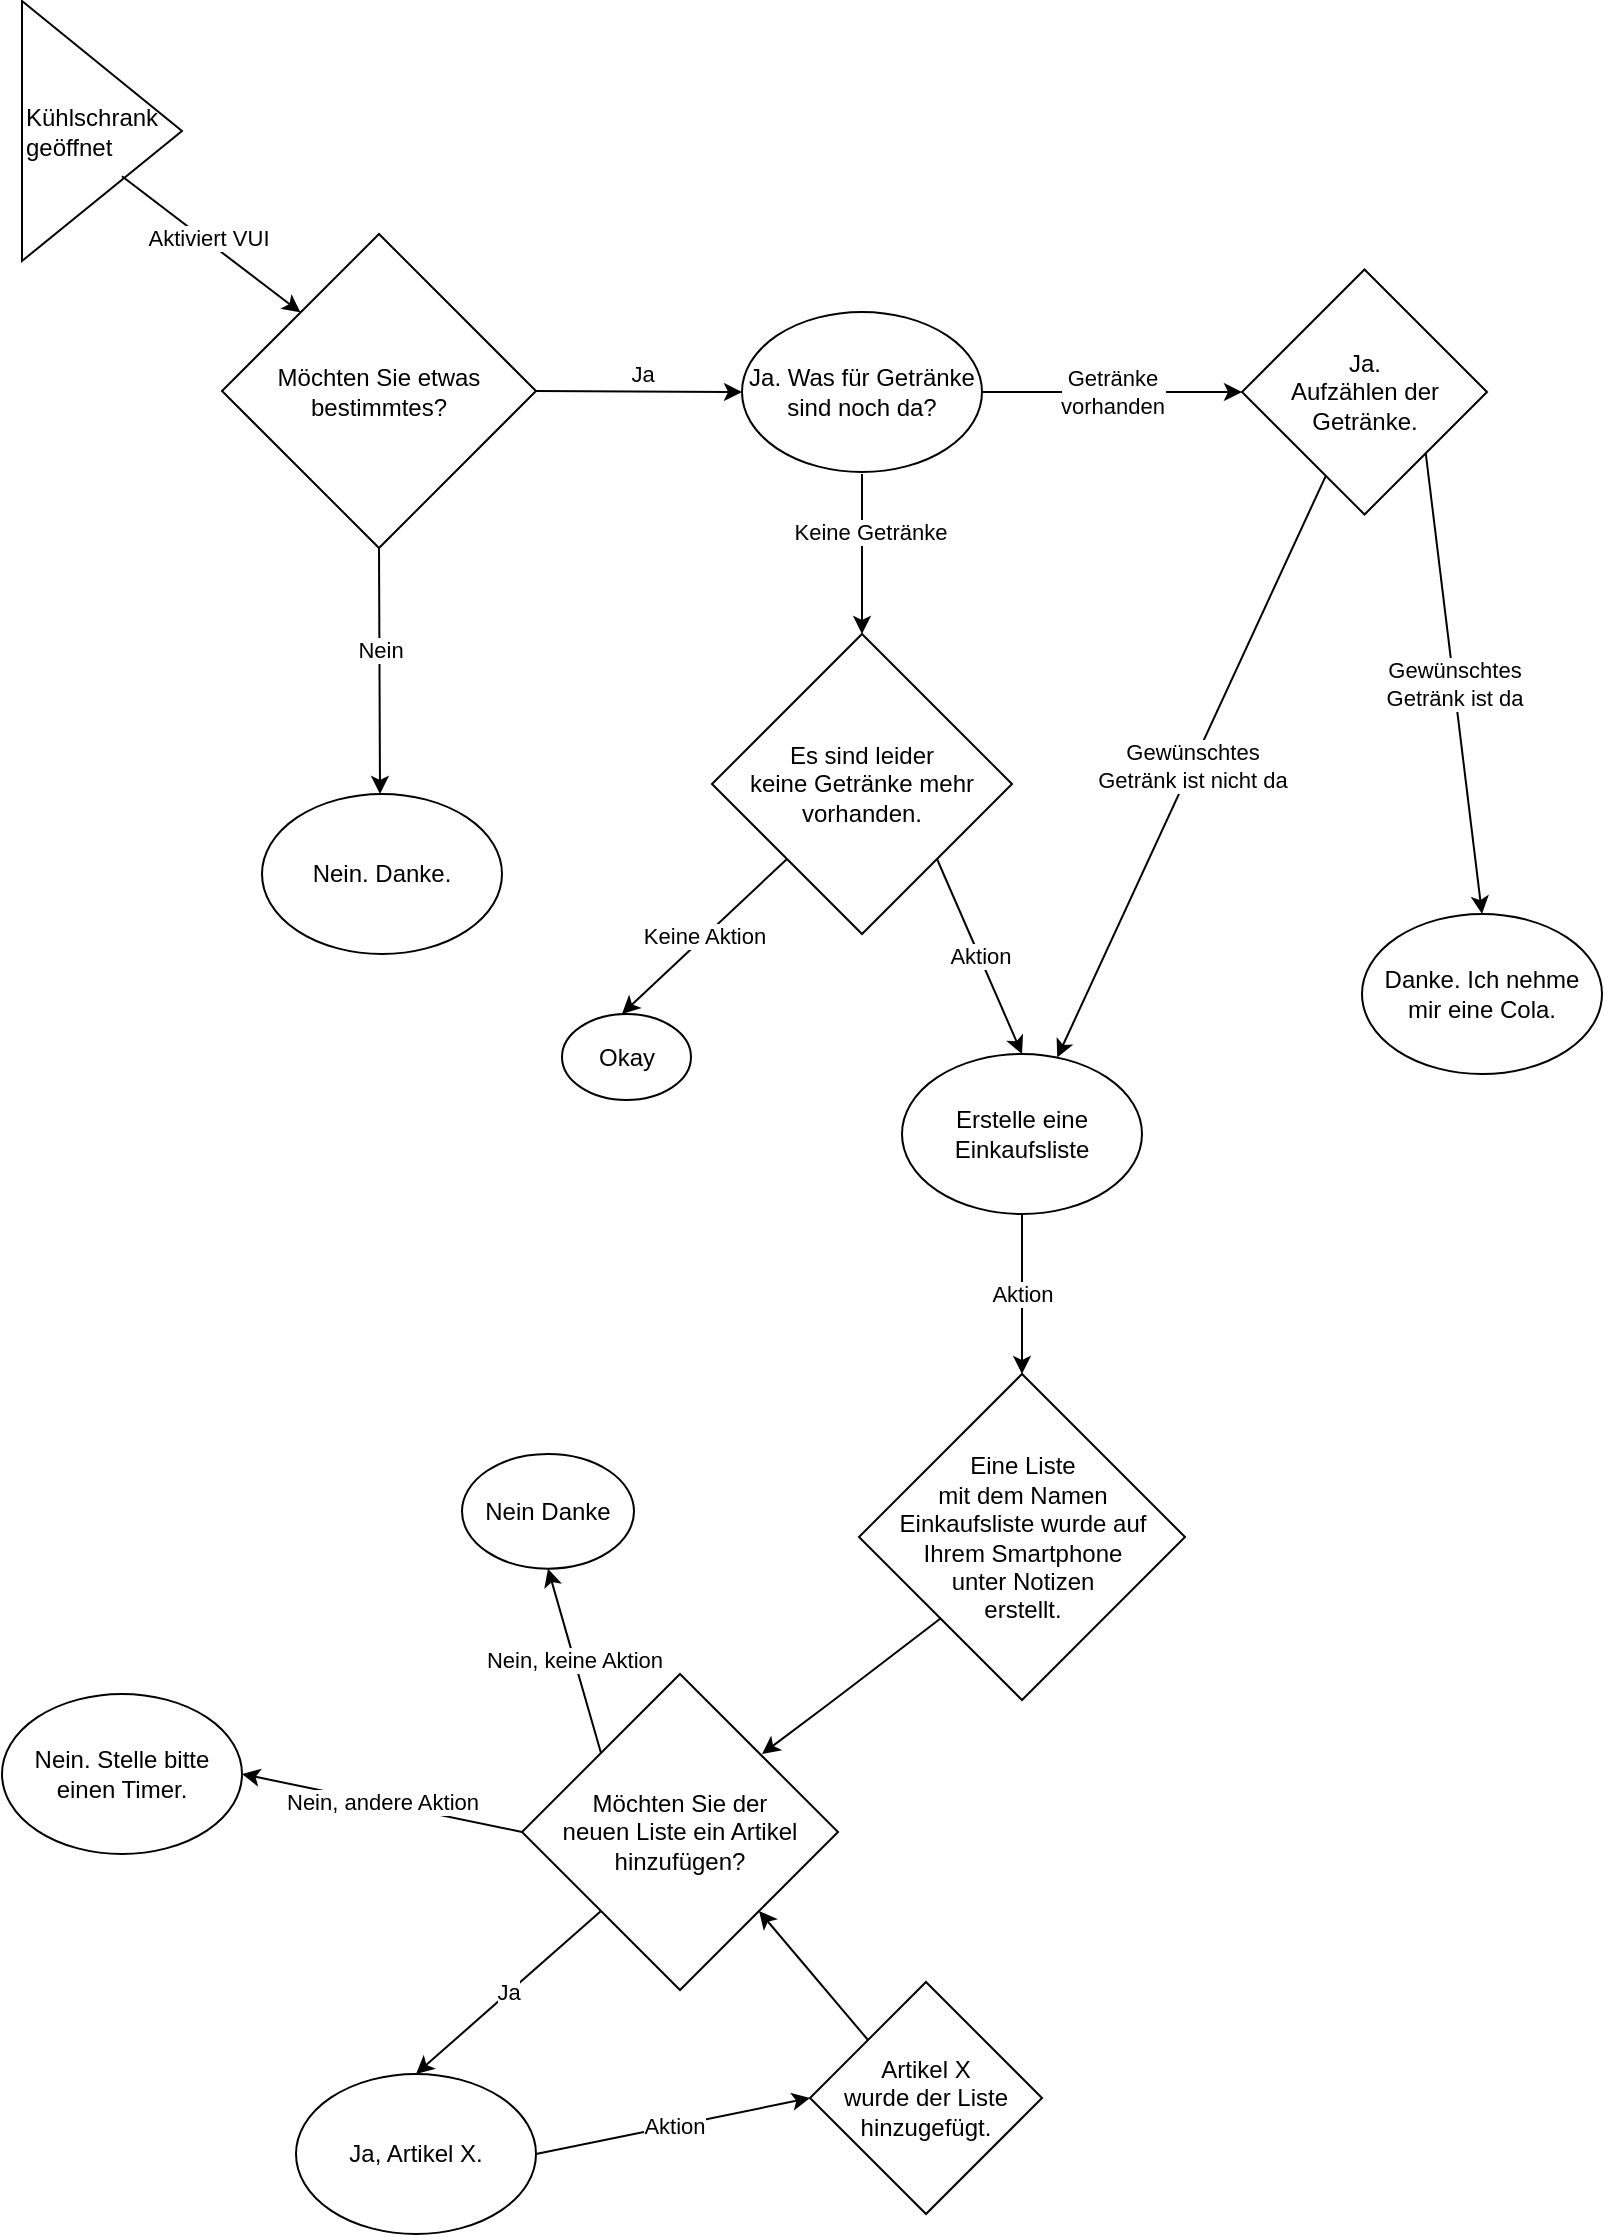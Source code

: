 <mxfile version="13.9.5" type="github">
  <diagram id="C5RBs43oDa-KdzZeNtuy" name="Page-1">
    <mxGraphModel dx="1185" dy="643" grid="1" gridSize="10" guides="1" tooltips="1" connect="1" arrows="1" fold="1" page="1" pageScale="1" pageWidth="827" pageHeight="1169" math="0" shadow="0">
      <root>
        <mxCell id="WIyWlLk6GJQsqaUBKTNV-0" />
        <mxCell id="WIyWlLk6GJQsqaUBKTNV-1" parent="WIyWlLk6GJQsqaUBKTNV-0" />
        <mxCell id="lip0nGF9otXNr4IN3pbt-0" value="Kühlschrank geöffnet" style="triangle;whiteSpace=wrap;html=1;align=left;" vertex="1" parent="WIyWlLk6GJQsqaUBKTNV-1">
          <mxGeometry x="20" y="33.5" width="80" height="130" as="geometry" />
        </mxCell>
        <mxCell id="lip0nGF9otXNr4IN3pbt-1" value="Aktiviert VUI" style="endArrow=classic;html=1;exitX=0.625;exitY=0.674;exitDx=0;exitDy=0;entryX=0;entryY=0;entryDx=0;entryDy=0;exitPerimeter=0;" edge="1" parent="WIyWlLk6GJQsqaUBKTNV-1" source="lip0nGF9otXNr4IN3pbt-0" target="lip0nGF9otXNr4IN3pbt-2">
          <mxGeometry x="-0.056" y="2" width="50" height="50" relative="1" as="geometry">
            <mxPoint x="370" y="53.5" as="sourcePoint" />
            <mxPoint x="170" y="98.5" as="targetPoint" />
            <mxPoint as="offset" />
          </mxGeometry>
        </mxCell>
        <mxCell id="lip0nGF9otXNr4IN3pbt-2" value="Möchten Sie etwas bestimmtes?" style="rhombus;whiteSpace=wrap;html=1;align=center;" vertex="1" parent="WIyWlLk6GJQsqaUBKTNV-1">
          <mxGeometry x="120" y="150" width="157" height="157" as="geometry" />
        </mxCell>
        <mxCell id="lip0nGF9otXNr4IN3pbt-4" value="" style="endArrow=classic;html=1;exitX=0.5;exitY=1;exitDx=0;exitDy=0;" edge="1" parent="WIyWlLk6GJQsqaUBKTNV-1" source="lip0nGF9otXNr4IN3pbt-2">
          <mxGeometry width="50" height="50" relative="1" as="geometry">
            <mxPoint x="350" y="410" as="sourcePoint" />
            <mxPoint x="199" y="430" as="targetPoint" />
          </mxGeometry>
        </mxCell>
        <mxCell id="lip0nGF9otXNr4IN3pbt-5" value="Nein" style="edgeLabel;html=1;align=center;verticalAlign=middle;resizable=0;points=[];" vertex="1" connectable="0" parent="lip0nGF9otXNr4IN3pbt-4">
          <mxGeometry x="-0.171" y="1" relative="1" as="geometry">
            <mxPoint x="-1.21" as="offset" />
          </mxGeometry>
        </mxCell>
        <mxCell id="lip0nGF9otXNr4IN3pbt-6" value="Nein. Danke." style="ellipse;whiteSpace=wrap;html=1;align=center;" vertex="1" parent="WIyWlLk6GJQsqaUBKTNV-1">
          <mxGeometry x="140" y="430" width="120" height="80" as="geometry" />
        </mxCell>
        <mxCell id="lip0nGF9otXNr4IN3pbt-7" value="Ja" style="endArrow=classic;html=1;exitX=1;exitY=0.5;exitDx=0;exitDy=0;" edge="1" parent="WIyWlLk6GJQsqaUBKTNV-1" source="lip0nGF9otXNr4IN3pbt-2">
          <mxGeometry x="0.028" y="9" width="50" height="50" relative="1" as="geometry">
            <mxPoint x="350" y="410" as="sourcePoint" />
            <mxPoint x="380" y="229" as="targetPoint" />
            <mxPoint as="offset" />
          </mxGeometry>
        </mxCell>
        <mxCell id="lip0nGF9otXNr4IN3pbt-8" value="Ja. Was für Getränke sind noch da?" style="ellipse;whiteSpace=wrap;html=1;align=center;" vertex="1" parent="WIyWlLk6GJQsqaUBKTNV-1">
          <mxGeometry x="380" y="189" width="120" height="80" as="geometry" />
        </mxCell>
        <mxCell id="lip0nGF9otXNr4IN3pbt-9" value="" style="endArrow=classic;html=1;" edge="1" parent="WIyWlLk6GJQsqaUBKTNV-1">
          <mxGeometry width="50" height="50" relative="1" as="geometry">
            <mxPoint x="440" y="270" as="sourcePoint" />
            <mxPoint x="440" y="350" as="targetPoint" />
          </mxGeometry>
        </mxCell>
        <mxCell id="lip0nGF9otXNr4IN3pbt-10" value="Keine Getränke" style="edgeLabel;html=1;align=center;verticalAlign=middle;resizable=0;points=[];" vertex="1" connectable="0" parent="lip0nGF9otXNr4IN3pbt-9">
          <mxGeometry x="-0.275" y="4" relative="1" as="geometry">
            <mxPoint as="offset" />
          </mxGeometry>
        </mxCell>
        <mxCell id="lip0nGF9otXNr4IN3pbt-11" value="Es sind leider &lt;br&gt;keine Getränke mehr &lt;br&gt;vorhanden." style="rhombus;whiteSpace=wrap;html=1;align=center;" vertex="1" parent="WIyWlLk6GJQsqaUBKTNV-1">
          <mxGeometry x="365" y="350" width="150" height="150" as="geometry" />
        </mxCell>
        <mxCell id="lip0nGF9otXNr4IN3pbt-12" value="Keine Aktion" style="endArrow=classic;html=1;exitX=0;exitY=1;exitDx=0;exitDy=0;" edge="1" parent="WIyWlLk6GJQsqaUBKTNV-1" source="lip0nGF9otXNr4IN3pbt-11">
          <mxGeometry width="50" height="50" relative="1" as="geometry">
            <mxPoint x="420" y="490" as="sourcePoint" />
            <mxPoint x="320" y="540" as="targetPoint" />
          </mxGeometry>
        </mxCell>
        <mxCell id="lip0nGF9otXNr4IN3pbt-13" value="Okay" style="ellipse;whiteSpace=wrap;html=1;align=center;" vertex="1" parent="WIyWlLk6GJQsqaUBKTNV-1">
          <mxGeometry x="290" y="540" width="64.5" height="43" as="geometry" />
        </mxCell>
        <mxCell id="lip0nGF9otXNr4IN3pbt-15" value="Aktion" style="endArrow=classic;html=1;exitX=1;exitY=1;exitDx=0;exitDy=0;" edge="1" parent="WIyWlLk6GJQsqaUBKTNV-1" source="lip0nGF9otXNr4IN3pbt-11">
          <mxGeometry width="50" height="50" relative="1" as="geometry">
            <mxPoint x="420" y="490" as="sourcePoint" />
            <mxPoint x="520" y="560" as="targetPoint" />
          </mxGeometry>
        </mxCell>
        <mxCell id="lip0nGF9otXNr4IN3pbt-16" value="Erstelle eine Einkaufsliste" style="ellipse;whiteSpace=wrap;html=1;align=center;" vertex="1" parent="WIyWlLk6GJQsqaUBKTNV-1">
          <mxGeometry x="460" y="560" width="120" height="80" as="geometry" />
        </mxCell>
        <mxCell id="lip0nGF9otXNr4IN3pbt-17" value="Aktion" style="endArrow=classic;html=1;exitX=0.5;exitY=1;exitDx=0;exitDy=0;" edge="1" parent="WIyWlLk6GJQsqaUBKTNV-1" source="lip0nGF9otXNr4IN3pbt-16">
          <mxGeometry width="50" height="50" relative="1" as="geometry">
            <mxPoint x="420" y="490" as="sourcePoint" />
            <mxPoint x="520" y="720" as="targetPoint" />
          </mxGeometry>
        </mxCell>
        <mxCell id="lip0nGF9otXNr4IN3pbt-18" value="Eine Liste &lt;br&gt;mit dem Namen &lt;br&gt;Einkaufsliste wurde auf &lt;br&gt;Ihrem Smartphone &lt;br&gt;unter Notizen &lt;br&gt;erstellt." style="rhombus;whiteSpace=wrap;html=1;align=center;" vertex="1" parent="WIyWlLk6GJQsqaUBKTNV-1">
          <mxGeometry x="438.5" y="720" width="163" height="163" as="geometry" />
        </mxCell>
        <mxCell id="lip0nGF9otXNr4IN3pbt-19" value="" style="endArrow=classic;html=1;exitX=0;exitY=1;exitDx=0;exitDy=0;" edge="1" parent="WIyWlLk6GJQsqaUBKTNV-1" source="lip0nGF9otXNr4IN3pbt-18">
          <mxGeometry width="50" height="50" relative="1" as="geometry">
            <mxPoint x="520" y="780" as="sourcePoint" />
            <mxPoint x="390" y="910" as="targetPoint" />
            <Array as="points">
              <mxPoint x="430" y="880" />
            </Array>
          </mxGeometry>
        </mxCell>
        <mxCell id="lip0nGF9otXNr4IN3pbt-20" value="Möchten Sie der &lt;br&gt;neuen Liste ein Artikel &lt;br&gt;hinzufügen?" style="rhombus;whiteSpace=wrap;html=1;align=center;" vertex="1" parent="WIyWlLk6GJQsqaUBKTNV-1">
          <mxGeometry x="270" y="870" width="158" height="158" as="geometry" />
        </mxCell>
        <mxCell id="lip0nGF9otXNr4IN3pbt-21" value="Nein, keine Aktion" style="endArrow=classic;html=1;exitX=0;exitY=0;exitDx=0;exitDy=0;entryX=0.5;entryY=1;entryDx=0;entryDy=0;" edge="1" parent="WIyWlLk6GJQsqaUBKTNV-1" source="lip0nGF9otXNr4IN3pbt-20" target="lip0nGF9otXNr4IN3pbt-22">
          <mxGeometry width="50" height="50" relative="1" as="geometry">
            <mxPoint x="360" y="820" as="sourcePoint" />
            <mxPoint x="240" y="840" as="targetPoint" />
          </mxGeometry>
        </mxCell>
        <mxCell id="lip0nGF9otXNr4IN3pbt-22" value="Nein Danke" style="ellipse;whiteSpace=wrap;html=1;align=center;" vertex="1" parent="WIyWlLk6GJQsqaUBKTNV-1">
          <mxGeometry x="240" y="760" width="86" height="57.33" as="geometry" />
        </mxCell>
        <mxCell id="lip0nGF9otXNr4IN3pbt-23" value="Ja, Artikel X." style="ellipse;whiteSpace=wrap;html=1;align=center;" vertex="1" parent="WIyWlLk6GJQsqaUBKTNV-1">
          <mxGeometry x="157" y="1070" width="120" height="80" as="geometry" />
        </mxCell>
        <mxCell id="lip0nGF9otXNr4IN3pbt-24" value="Ja" style="endArrow=classic;html=1;exitX=0;exitY=1;exitDx=0;exitDy=0;entryX=0.5;entryY=0;entryDx=0;entryDy=0;" edge="1" parent="WIyWlLk6GJQsqaUBKTNV-1" source="lip0nGF9otXNr4IN3pbt-20" target="lip0nGF9otXNr4IN3pbt-23">
          <mxGeometry width="50" height="50" relative="1" as="geometry">
            <mxPoint x="360" y="820" as="sourcePoint" />
            <mxPoint x="410" y="770" as="targetPoint" />
          </mxGeometry>
        </mxCell>
        <mxCell id="lip0nGF9otXNr4IN3pbt-25" value="Artikel X &lt;br&gt;wurde der Liste hinzugefügt." style="rhombus;whiteSpace=wrap;html=1;align=center;" vertex="1" parent="WIyWlLk6GJQsqaUBKTNV-1">
          <mxGeometry x="414" y="1024" width="116" height="116" as="geometry" />
        </mxCell>
        <mxCell id="lip0nGF9otXNr4IN3pbt-26" value="Aktion" style="endArrow=classic;html=1;exitX=1;exitY=0.5;exitDx=0;exitDy=0;entryX=0;entryY=0.5;entryDx=0;entryDy=0;" edge="1" parent="WIyWlLk6GJQsqaUBKTNV-1" source="lip0nGF9otXNr4IN3pbt-23" target="lip0nGF9otXNr4IN3pbt-25">
          <mxGeometry width="50" height="50" relative="1" as="geometry">
            <mxPoint x="360" y="820" as="sourcePoint" />
            <mxPoint x="410" y="770" as="targetPoint" />
          </mxGeometry>
        </mxCell>
        <mxCell id="lip0nGF9otXNr4IN3pbt-27" value="" style="endArrow=classic;html=1;exitX=0;exitY=0;exitDx=0;exitDy=0;entryX=1;entryY=1;entryDx=0;entryDy=0;" edge="1" parent="WIyWlLk6GJQsqaUBKTNV-1" source="lip0nGF9otXNr4IN3pbt-25" target="lip0nGF9otXNr4IN3pbt-20">
          <mxGeometry width="50" height="50" relative="1" as="geometry">
            <mxPoint x="360" y="790" as="sourcePoint" />
            <mxPoint x="410" y="740" as="targetPoint" />
          </mxGeometry>
        </mxCell>
        <mxCell id="lip0nGF9otXNr4IN3pbt-29" value="Nein, andere Aktion" style="endArrow=classic;html=1;exitX=0;exitY=0.5;exitDx=0;exitDy=0;" edge="1" parent="WIyWlLk6GJQsqaUBKTNV-1" source="lip0nGF9otXNr4IN3pbt-20">
          <mxGeometry width="50" height="50" relative="1" as="geometry">
            <mxPoint x="320" y="930" as="sourcePoint" />
            <mxPoint x="130" y="920" as="targetPoint" />
          </mxGeometry>
        </mxCell>
        <mxCell id="lip0nGF9otXNr4IN3pbt-30" value="Nein. Stelle bitte einen Timer." style="ellipse;whiteSpace=wrap;html=1;align=center;" vertex="1" parent="WIyWlLk6GJQsqaUBKTNV-1">
          <mxGeometry x="10" y="880" width="120" height="80" as="geometry" />
        </mxCell>
        <mxCell id="lip0nGF9otXNr4IN3pbt-32" value="Getränke&lt;br&gt;vorhanden" style="endArrow=classic;html=1;exitX=1;exitY=0.5;exitDx=0;exitDy=0;entryX=0;entryY=0.5;entryDx=0;entryDy=0;" edge="1" parent="WIyWlLk6GJQsqaUBKTNV-1" source="lip0nGF9otXNr4IN3pbt-8" target="lip0nGF9otXNr4IN3pbt-33">
          <mxGeometry width="50" height="50" relative="1" as="geometry">
            <mxPoint x="660" y="440" as="sourcePoint" />
            <mxPoint x="580" y="229" as="targetPoint" />
          </mxGeometry>
        </mxCell>
        <mxCell id="lip0nGF9otXNr4IN3pbt-33" value="Ja.&lt;br&gt;Aufzählen der Getränke." style="rhombus;whiteSpace=wrap;html=1;align=center;" vertex="1" parent="WIyWlLk6GJQsqaUBKTNV-1">
          <mxGeometry x="630" y="167.75" width="122.5" height="122.5" as="geometry" />
        </mxCell>
        <mxCell id="lip0nGF9otXNr4IN3pbt-34" value="Gewünschtes&lt;br&gt;Getränk ist da" style="endArrow=classic;html=1;exitX=1;exitY=1;exitDx=0;exitDy=0;entryX=0.5;entryY=0;entryDx=0;entryDy=0;" edge="1" parent="WIyWlLk6GJQsqaUBKTNV-1" source="lip0nGF9otXNr4IN3pbt-33" target="lip0nGF9otXNr4IN3pbt-35">
          <mxGeometry width="50" height="50" relative="1" as="geometry">
            <mxPoint x="640" y="390" as="sourcePoint" />
            <mxPoint x="860" y="300" as="targetPoint" />
          </mxGeometry>
        </mxCell>
        <mxCell id="lip0nGF9otXNr4IN3pbt-35" value="Danke. Ich nehme&lt;br&gt;mir eine Cola." style="ellipse;whiteSpace=wrap;html=1;align=center;" vertex="1" parent="WIyWlLk6GJQsqaUBKTNV-1">
          <mxGeometry x="690" y="490" width="120" height="80" as="geometry" />
        </mxCell>
        <mxCell id="lip0nGF9otXNr4IN3pbt-36" value="Gewünschtes&lt;br&gt;Getränk ist nicht da" style="endArrow=classic;html=1;" edge="1" parent="WIyWlLk6GJQsqaUBKTNV-1" source="lip0nGF9otXNr4IN3pbt-33" target="lip0nGF9otXNr4IN3pbt-16">
          <mxGeometry width="50" height="50" relative="1" as="geometry">
            <mxPoint x="650" y="450" as="sourcePoint" />
            <mxPoint x="691" y="360" as="targetPoint" />
          </mxGeometry>
        </mxCell>
      </root>
    </mxGraphModel>
  </diagram>
</mxfile>
